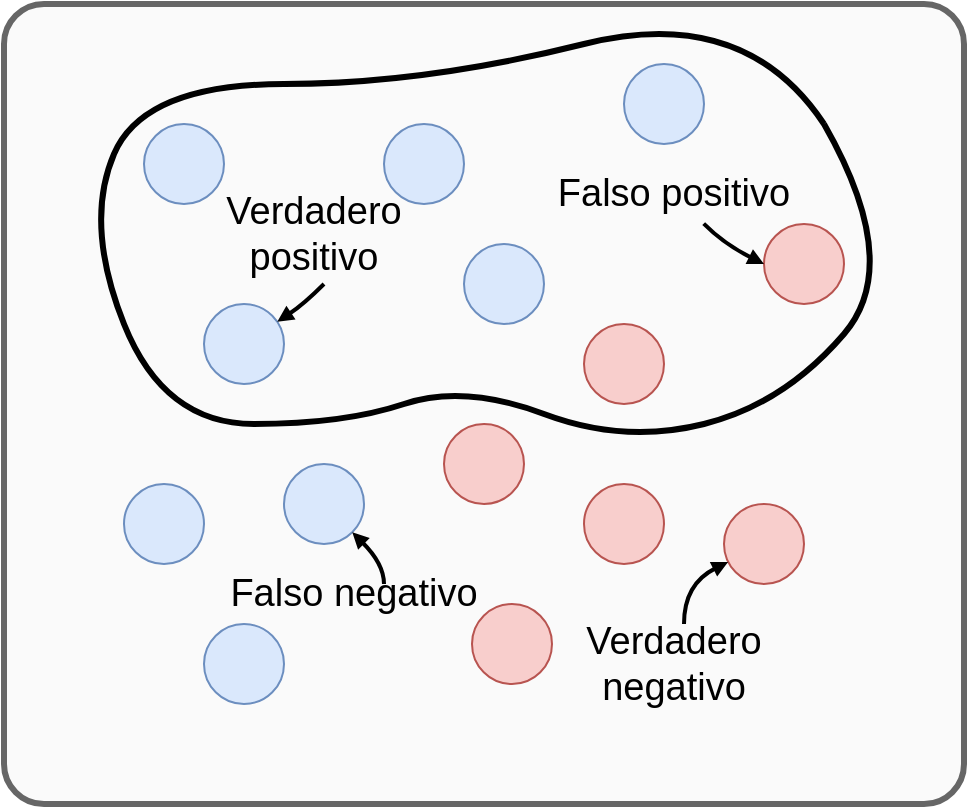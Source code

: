 <mxfile version="21.7.5" type="device">
  <diagram name="Página-1" id="C_dbN7B-5L8tj6vzn5iY">
    <mxGraphModel dx="932" dy="661" grid="1" gridSize="10" guides="1" tooltips="1" connect="1" arrows="1" fold="1" page="1" pageScale="1" pageWidth="827" pageHeight="1169" math="0" shadow="0">
      <root>
        <mxCell id="0" />
        <mxCell id="1" parent="0" />
        <mxCell id="NJeRlLOLdh8RHzv_ufBs-1" value="" style="rounded=1;whiteSpace=wrap;html=1;fillColor=#FAFAFA;strokeColor=#666666;fontColor=#333333;arcSize=5;strokeWidth=3;" parent="1" vertex="1">
          <mxGeometry x="160" y="120" width="480" height="400" as="geometry" />
        </mxCell>
        <mxCell id="NJeRlLOLdh8RHzv_ufBs-2" value="" style="ellipse;whiteSpace=wrap;html=1;aspect=fixed;fillColor=#dae8fc;strokeColor=#6c8ebf;" parent="1" vertex="1">
          <mxGeometry x="230" y="180" width="40" height="40" as="geometry" />
        </mxCell>
        <mxCell id="NJeRlLOLdh8RHzv_ufBs-3" value="" style="ellipse;whiteSpace=wrap;html=1;aspect=fixed;fillColor=#dae8fc;strokeColor=#6c8ebf;" parent="1" vertex="1">
          <mxGeometry x="260" y="270" width="40" height="40" as="geometry" />
        </mxCell>
        <mxCell id="NJeRlLOLdh8RHzv_ufBs-4" value="" style="ellipse;whiteSpace=wrap;html=1;aspect=fixed;fillColor=#dae8fc;strokeColor=#6c8ebf;" parent="1" vertex="1">
          <mxGeometry x="350" y="180" width="40" height="40" as="geometry" />
        </mxCell>
        <mxCell id="NJeRlLOLdh8RHzv_ufBs-5" value="" style="ellipse;whiteSpace=wrap;html=1;aspect=fixed;fillColor=#dae8fc;strokeColor=#6c8ebf;" parent="1" vertex="1">
          <mxGeometry x="390" y="240" width="40" height="40" as="geometry" />
        </mxCell>
        <mxCell id="NJeRlLOLdh8RHzv_ufBs-6" value="" style="ellipse;whiteSpace=wrap;html=1;aspect=fixed;fillColor=#dae8fc;strokeColor=#6c8ebf;" parent="1" vertex="1">
          <mxGeometry x="470" y="150" width="40" height="40" as="geometry" />
        </mxCell>
        <mxCell id="NJeRlLOLdh8RHzv_ufBs-7" value="" style="ellipse;whiteSpace=wrap;html=1;aspect=fixed;fillColor=#dae8fc;strokeColor=#6c8ebf;" parent="1" vertex="1">
          <mxGeometry x="220" y="360" width="40" height="40" as="geometry" />
        </mxCell>
        <mxCell id="NJeRlLOLdh8RHzv_ufBs-8" value="" style="ellipse;whiteSpace=wrap;html=1;aspect=fixed;fillColor=#dae8fc;strokeColor=#6c8ebf;" parent="1" vertex="1">
          <mxGeometry x="300" y="350" width="40" height="40" as="geometry" />
        </mxCell>
        <mxCell id="NJeRlLOLdh8RHzv_ufBs-9" value="" style="ellipse;whiteSpace=wrap;html=1;aspect=fixed;fillColor=#f8cecc;strokeColor=#b85450;" parent="1" vertex="1">
          <mxGeometry x="380" y="330" width="40" height="40" as="geometry" />
        </mxCell>
        <mxCell id="NJeRlLOLdh8RHzv_ufBs-11" value="" style="ellipse;whiteSpace=wrap;html=1;aspect=fixed;fillColor=#f8cecc;strokeColor=#b85450;" parent="1" vertex="1">
          <mxGeometry x="450" y="280" width="40" height="40" as="geometry" />
        </mxCell>
        <mxCell id="NJeRlLOLdh8RHzv_ufBs-12" value="" style="ellipse;whiteSpace=wrap;html=1;aspect=fixed;fillColor=#f8cecc;strokeColor=#b85450;" parent="1" vertex="1">
          <mxGeometry x="450" y="360" width="40" height="40" as="geometry" />
        </mxCell>
        <mxCell id="NJeRlLOLdh8RHzv_ufBs-13" value="" style="ellipse;whiteSpace=wrap;html=1;aspect=fixed;fillColor=#f8cecc;strokeColor=#b85450;" parent="1" vertex="1">
          <mxGeometry x="520" y="370" width="40" height="40" as="geometry" />
        </mxCell>
        <mxCell id="NJeRlLOLdh8RHzv_ufBs-14" value="" style="ellipse;whiteSpace=wrap;html=1;aspect=fixed;fillColor=#f8cecc;strokeColor=#b85450;" parent="1" vertex="1">
          <mxGeometry x="540" y="230" width="40" height="40" as="geometry" />
        </mxCell>
        <mxCell id="NJeRlLOLdh8RHzv_ufBs-15" value="" style="ellipse;whiteSpace=wrap;html=1;aspect=fixed;fillColor=#f8cecc;strokeColor=#b85450;" parent="1" vertex="1">
          <mxGeometry x="394" y="420" width="40" height="40" as="geometry" />
        </mxCell>
        <mxCell id="NJeRlLOLdh8RHzv_ufBs-16" value="" style="ellipse;whiteSpace=wrap;html=1;aspect=fixed;fillColor=#dae8fc;strokeColor=#6c8ebf;" parent="1" vertex="1">
          <mxGeometry x="260" y="430" width="40" height="40" as="geometry" />
        </mxCell>
        <mxCell id="NJeRlLOLdh8RHzv_ufBs-38" value="&lt;font style=&quot;font-size: 19px;&quot;&gt;Verdadero positivo&lt;/font&gt;" style="text;html=1;strokeColor=none;fillColor=none;align=center;verticalAlign=middle;whiteSpace=wrap;rounded=0;" parent="1" vertex="1">
          <mxGeometry x="240" y="220" width="150" height="30" as="geometry" />
        </mxCell>
        <mxCell id="NJeRlLOLdh8RHzv_ufBs-41" value="&lt;font style=&quot;font-size: 19px;&quot;&gt;Verdadero negativo&lt;/font&gt;" style="text;html=1;strokeColor=none;fillColor=none;align=center;verticalAlign=middle;whiteSpace=wrap;rounded=0;" parent="1" vertex="1">
          <mxGeometry x="420" y="435" width="150" height="30" as="geometry" />
        </mxCell>
        <mxCell id="NJeRlLOLdh8RHzv_ufBs-43" value="" style="endArrow=block;html=1;strokeWidth=2;endFill=1;curved=1;startSize=3;endSize=3;" parent="1" target="NJeRlLOLdh8RHzv_ufBs-3" edge="1">
          <mxGeometry width="50" height="50" relative="1" as="geometry">
            <mxPoint x="320" y="260" as="sourcePoint" />
            <mxPoint x="330" y="290" as="targetPoint" />
            <Array as="points">
              <mxPoint x="310" y="270" />
            </Array>
          </mxGeometry>
        </mxCell>
        <mxCell id="Tarli3j6fYgY9xUZEK2o-1" value="" style="endArrow=none;html=1;curved=1;strokeWidth=3;" edge="1" parent="1">
          <mxGeometry width="50" height="50" relative="1" as="geometry">
            <mxPoint x="570" y="180" as="sourcePoint" />
            <mxPoint x="570" y="180" as="targetPoint" />
            <Array as="points">
              <mxPoint x="610" y="250" />
              <mxPoint x="550" y="320" />
              <mxPoint x="470" y="340" />
              <mxPoint x="390" y="310" />
              <mxPoint x="330" y="330" />
              <mxPoint x="240" y="330" />
              <mxPoint x="200" y="230" />
              <mxPoint x="230" y="160" />
              <mxPoint x="370" y="160" />
              <mxPoint x="530" y="120" />
            </Array>
          </mxGeometry>
        </mxCell>
        <mxCell id="Tarli3j6fYgY9xUZEK2o-6" value="" style="endArrow=block;html=1;strokeWidth=2;endFill=1;curved=1;startSize=3;endSize=3;" edge="1" parent="1" target="NJeRlLOLdh8RHzv_ufBs-13">
          <mxGeometry width="50" height="50" relative="1" as="geometry">
            <mxPoint x="500" y="430" as="sourcePoint" />
            <mxPoint x="510" y="400" as="targetPoint" />
            <Array as="points">
              <mxPoint x="500" y="410" />
            </Array>
          </mxGeometry>
        </mxCell>
        <mxCell id="Tarli3j6fYgY9xUZEK2o-7" value="&lt;font style=&quot;font-size: 19px;&quot;&gt;Falso positivo&lt;/font&gt;" style="text;html=1;strokeColor=none;fillColor=none;align=center;verticalAlign=middle;whiteSpace=wrap;rounded=0;" vertex="1" parent="1">
          <mxGeometry x="420" y="200" width="150" height="30" as="geometry" />
        </mxCell>
        <mxCell id="Tarli3j6fYgY9xUZEK2o-8" value="" style="endArrow=block;html=1;strokeWidth=2;endFill=1;curved=1;startSize=3;endSize=3;entryX=0;entryY=0.5;entryDx=0;entryDy=0;exitX=0.599;exitY=0.994;exitDx=0;exitDy=0;exitPerimeter=0;" edge="1" parent="1" source="Tarli3j6fYgY9xUZEK2o-7" target="NJeRlLOLdh8RHzv_ufBs-14">
          <mxGeometry width="50" height="50" relative="1" as="geometry">
            <mxPoint x="506.5" y="230" as="sourcePoint" />
            <mxPoint x="530" y="250" as="targetPoint" />
            <Array as="points">
              <mxPoint x="520" y="240" />
            </Array>
          </mxGeometry>
        </mxCell>
        <mxCell id="Tarli3j6fYgY9xUZEK2o-9" value="&lt;font style=&quot;font-size: 19px;&quot;&gt;Falso negativo&lt;/font&gt;" style="text;html=1;strokeColor=none;fillColor=none;align=center;verticalAlign=middle;whiteSpace=wrap;rounded=0;" vertex="1" parent="1">
          <mxGeometry x="260" y="400" width="150" height="30" as="geometry" />
        </mxCell>
        <mxCell id="Tarli3j6fYgY9xUZEK2o-10" value="" style="endArrow=block;html=1;strokeWidth=2;endFill=1;curved=1;startSize=3;endSize=3;entryX=1;entryY=1;entryDx=0;entryDy=0;" edge="1" parent="1" target="NJeRlLOLdh8RHzv_ufBs-8">
          <mxGeometry width="50" height="50" relative="1" as="geometry">
            <mxPoint x="350" y="410" as="sourcePoint" />
            <mxPoint x="394" y="394.5" as="targetPoint" />
            <Array as="points">
              <mxPoint x="350" y="400" />
            </Array>
          </mxGeometry>
        </mxCell>
      </root>
    </mxGraphModel>
  </diagram>
</mxfile>
